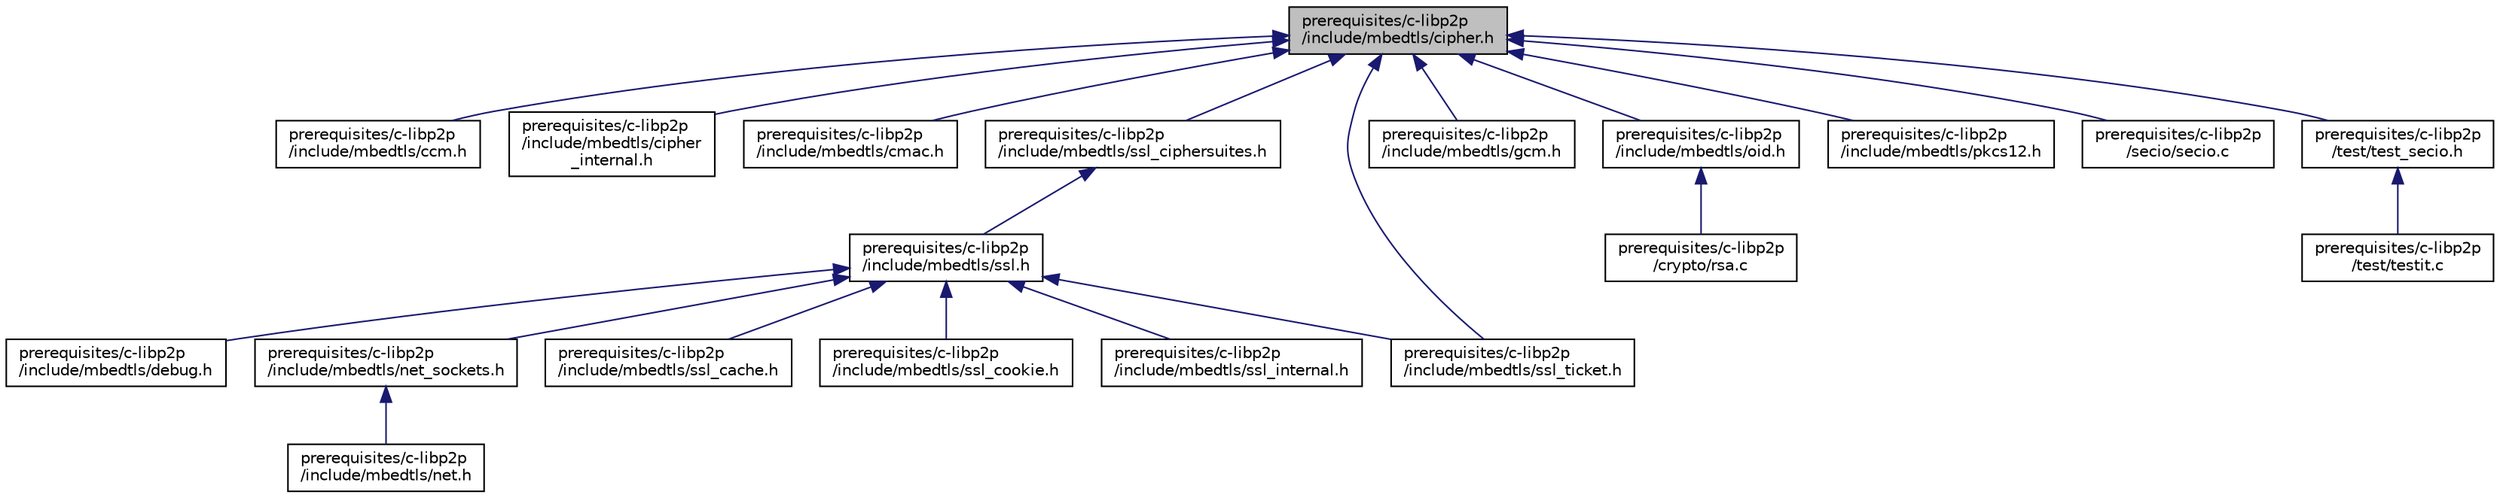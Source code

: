 digraph "prerequisites/c-libp2p/include/mbedtls/cipher.h"
{
  edge [fontname="Helvetica",fontsize="10",labelfontname="Helvetica",labelfontsize="10"];
  node [fontname="Helvetica",fontsize="10",shape=record];
  Node5 [label="prerequisites/c-libp2p\l/include/mbedtls/cipher.h",height=0.2,width=0.4,color="black", fillcolor="grey75", style="filled", fontcolor="black"];
  Node5 -> Node6 [dir="back",color="midnightblue",fontsize="10",style="solid"];
  Node6 [label="prerequisites/c-libp2p\l/include/mbedtls/ccm.h",height=0.2,width=0.4,color="black", fillcolor="white", style="filled",URL="$c-libp2p_2include_2mbedtls_2ccm_8h_source.html"];
  Node5 -> Node7 [dir="back",color="midnightblue",fontsize="10",style="solid"];
  Node7 [label="prerequisites/c-libp2p\l/include/mbedtls/cipher\l_internal.h",height=0.2,width=0.4,color="black", fillcolor="white", style="filled",URL="$cipher__internal_8h.html",tooltip="Cipher wrappers. "];
  Node5 -> Node8 [dir="back",color="midnightblue",fontsize="10",style="solid"];
  Node8 [label="prerequisites/c-libp2p\l/include/mbedtls/cmac.h",height=0.2,width=0.4,color="black", fillcolor="white", style="filled",URL="$c-libp2p_2include_2mbedtls_2cmac_8h_source.html"];
  Node5 -> Node9 [dir="back",color="midnightblue",fontsize="10",style="solid"];
  Node9 [label="prerequisites/c-libp2p\l/include/mbedtls/ssl_ciphersuites.h",height=0.2,width=0.4,color="black", fillcolor="white", style="filled",URL="$ssl__ciphersuites_8h.html",tooltip="SSL Ciphersuites for mbed TLS. "];
  Node9 -> Node10 [dir="back",color="midnightblue",fontsize="10",style="solid"];
  Node10 [label="prerequisites/c-libp2p\l/include/mbedtls/ssl.h",height=0.2,width=0.4,color="black", fillcolor="white", style="filled",URL="$ssl_8h.html",tooltip="SSL/TLS functions. "];
  Node10 -> Node11 [dir="back",color="midnightblue",fontsize="10",style="solid"];
  Node11 [label="prerequisites/c-libp2p\l/include/mbedtls/debug.h",height=0.2,width=0.4,color="black", fillcolor="white", style="filled",URL="$debug_8h.html",tooltip="Functions for controlling and providing debug output from the library. "];
  Node10 -> Node12 [dir="back",color="midnightblue",fontsize="10",style="solid"];
  Node12 [label="prerequisites/c-libp2p\l/include/mbedtls/net_sockets.h",height=0.2,width=0.4,color="black", fillcolor="white", style="filled",URL="$net__sockets_8h.html",tooltip="Network communication functions. "];
  Node12 -> Node13 [dir="back",color="midnightblue",fontsize="10",style="solid"];
  Node13 [label="prerequisites/c-libp2p\l/include/mbedtls/net.h",height=0.2,width=0.4,color="black", fillcolor="white", style="filled",URL="$c-libp2p_2include_2mbedtls_2net_8h_source.html"];
  Node10 -> Node14 [dir="back",color="midnightblue",fontsize="10",style="solid"];
  Node14 [label="prerequisites/c-libp2p\l/include/mbedtls/ssl_cache.h",height=0.2,width=0.4,color="black", fillcolor="white", style="filled",URL="$ssl__cache_8h.html",tooltip="SSL session cache implementation. "];
  Node10 -> Node15 [dir="back",color="midnightblue",fontsize="10",style="solid"];
  Node15 [label="prerequisites/c-libp2p\l/include/mbedtls/ssl_cookie.h",height=0.2,width=0.4,color="black", fillcolor="white", style="filled",URL="$ssl__cookie_8h.html",tooltip="DTLS cookie callbacks implementation. "];
  Node10 -> Node16 [dir="back",color="midnightblue",fontsize="10",style="solid"];
  Node16 [label="prerequisites/c-libp2p\l/include/mbedtls/ssl_internal.h",height=0.2,width=0.4,color="black", fillcolor="white", style="filled",URL="$ssl__internal_8h_source.html"];
  Node10 -> Node17 [dir="back",color="midnightblue",fontsize="10",style="solid"];
  Node17 [label="prerequisites/c-libp2p\l/include/mbedtls/ssl_ticket.h",height=0.2,width=0.4,color="black", fillcolor="white", style="filled",URL="$ssl__ticket_8h.html",tooltip="Internal functions shared by the SSL modules. "];
  Node5 -> Node18 [dir="back",color="midnightblue",fontsize="10",style="solid"];
  Node18 [label="prerequisites/c-libp2p\l/include/mbedtls/gcm.h",height=0.2,width=0.4,color="black", fillcolor="white", style="filled",URL="$c-libp2p_2include_2mbedtls_2gcm_8h_source.html"];
  Node5 -> Node19 [dir="back",color="midnightblue",fontsize="10",style="solid"];
  Node19 [label="prerequisites/c-libp2p\l/include/mbedtls/oid.h",height=0.2,width=0.4,color="black", fillcolor="white", style="filled",URL="$oid_8h.html",tooltip="Object Identifier (OID) database. "];
  Node19 -> Node20 [dir="back",color="midnightblue",fontsize="10",style="solid"];
  Node20 [label="prerequisites/c-libp2p\l/crypto/rsa.c",height=0.2,width=0.4,color="black", fillcolor="white", style="filled",URL="$crypto_2rsa_8c_source.html"];
  Node5 -> Node21 [dir="back",color="midnightblue",fontsize="10",style="solid"];
  Node21 [label="prerequisites/c-libp2p\l/include/mbedtls/pkcs12.h",height=0.2,width=0.4,color="black", fillcolor="white", style="filled",URL="$pkcs12_8h.html",tooltip="PKCS#12 Personal Information Exchange Syntax. "];
  Node5 -> Node17 [dir="back",color="midnightblue",fontsize="10",style="solid"];
  Node5 -> Node22 [dir="back",color="midnightblue",fontsize="10",style="solid"];
  Node22 [label="prerequisites/c-libp2p\l/secio/secio.c",height=0.2,width=0.4,color="black", fillcolor="white", style="filled",URL="$secio_8c_source.html"];
  Node5 -> Node23 [dir="back",color="midnightblue",fontsize="10",style="solid"];
  Node23 [label="prerequisites/c-libp2p\l/test/test_secio.h",height=0.2,width=0.4,color="black", fillcolor="white", style="filled",URL="$test__secio_8h_source.html"];
  Node23 -> Node24 [dir="back",color="midnightblue",fontsize="10",style="solid"];
  Node24 [label="prerequisites/c-libp2p\l/test/testit.c",height=0.2,width=0.4,color="black", fillcolor="white", style="filled",URL="$c-libp2p_2test_2testit_8c_source.html"];
}
